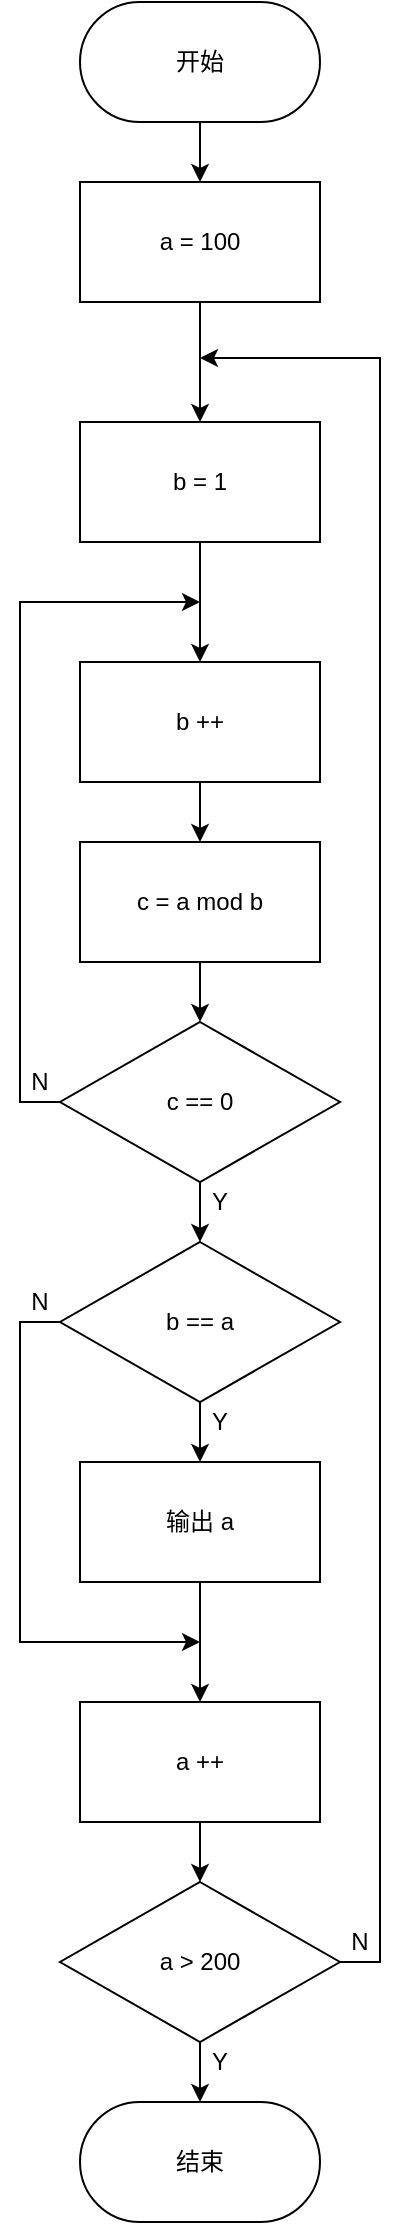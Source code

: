 <mxfile version="13.7.9" type="device"><diagram id="6HR9aiaKQnhqaDYx4wBJ" name="Page-1"><mxGraphModel dx="1038" dy="499" grid="1" gridSize="10" guides="1" tooltips="1" connect="1" arrows="1" fold="1" page="1" pageScale="1" pageWidth="827" pageHeight="1169" math="0" shadow="0"><root><mxCell id="0"/><mxCell id="1" parent="0"/><mxCell id="YvQmvWjh8mjgw7uLYK1C-9" style="edgeStyle=orthogonalEdgeStyle;rounded=0;orthogonalLoop=1;jettySize=auto;html=1;exitX=0.5;exitY=1;exitDx=0;exitDy=0;entryX=0.5;entryY=0;entryDx=0;entryDy=0;" edge="1" parent="1" source="YvQmvWjh8mjgw7uLYK1C-1" target="YvQmvWjh8mjgw7uLYK1C-3"><mxGeometry relative="1" as="geometry"/></mxCell><mxCell id="YvQmvWjh8mjgw7uLYK1C-1" value="开始" style="rounded=1;whiteSpace=wrap;html=1;arcSize=50;" vertex="1" parent="1"><mxGeometry x="420" y="70" width="120" height="60" as="geometry"/></mxCell><mxCell id="YvQmvWjh8mjgw7uLYK1C-34" style="edgeStyle=orthogonalEdgeStyle;rounded=0;orthogonalLoop=1;jettySize=auto;html=1;exitX=0.5;exitY=1;exitDx=0;exitDy=0;" edge="1" parent="1" source="YvQmvWjh8mjgw7uLYK1C-3" target="YvQmvWjh8mjgw7uLYK1C-19"><mxGeometry relative="1" as="geometry"/></mxCell><mxCell id="YvQmvWjh8mjgw7uLYK1C-3" value="a = 100" style="rounded=0;whiteSpace=wrap;html=1;" vertex="1" parent="1"><mxGeometry x="420" y="160" width="120" height="60" as="geometry"/></mxCell><mxCell id="YvQmvWjh8mjgw7uLYK1C-43" style="edgeStyle=orthogonalEdgeStyle;rounded=0;orthogonalLoop=1;jettySize=auto;html=1;exitX=0.5;exitY=1;exitDx=0;exitDy=0;entryX=0.5;entryY=0;entryDx=0;entryDy=0;" edge="1" parent="1" source="YvQmvWjh8mjgw7uLYK1C-19" target="YvQmvWjh8mjgw7uLYK1C-35"><mxGeometry relative="1" as="geometry"/></mxCell><mxCell id="YvQmvWjh8mjgw7uLYK1C-19" value="b = 1" style="rounded=0;whiteSpace=wrap;html=1;" vertex="1" parent="1"><mxGeometry x="420" y="280" width="120" height="60" as="geometry"/></mxCell><mxCell id="YvQmvWjh8mjgw7uLYK1C-27" style="edgeStyle=orthogonalEdgeStyle;rounded=0;orthogonalLoop=1;jettySize=auto;html=1;exitX=0.5;exitY=1;exitDx=0;exitDy=0;entryX=0.5;entryY=0;entryDx=0;entryDy=0;" edge="1" parent="1" source="YvQmvWjh8mjgw7uLYK1C-20" target="YvQmvWjh8mjgw7uLYK1C-21"><mxGeometry relative="1" as="geometry"/></mxCell><mxCell id="YvQmvWjh8mjgw7uLYK1C-20" value="c = a mod b" style="rounded=0;whiteSpace=wrap;html=1;" vertex="1" parent="1"><mxGeometry x="420" y="490" width="120" height="60" as="geometry"/></mxCell><mxCell id="YvQmvWjh8mjgw7uLYK1C-29" style="edgeStyle=orthogonalEdgeStyle;rounded=0;orthogonalLoop=1;jettySize=auto;html=1;exitX=0.5;exitY=1;exitDx=0;exitDy=0;entryX=0.5;entryY=0;entryDx=0;entryDy=0;" edge="1" parent="1" source="YvQmvWjh8mjgw7uLYK1C-21" target="YvQmvWjh8mjgw7uLYK1C-28"><mxGeometry relative="1" as="geometry"/></mxCell><mxCell id="YvQmvWjh8mjgw7uLYK1C-36" style="edgeStyle=orthogonalEdgeStyle;rounded=0;orthogonalLoop=1;jettySize=auto;html=1;exitX=0;exitY=0.5;exitDx=0;exitDy=0;" edge="1" parent="1" source="YvQmvWjh8mjgw7uLYK1C-21"><mxGeometry relative="1" as="geometry"><mxPoint x="480" y="370" as="targetPoint"/><Array as="points"><mxPoint x="390" y="620"/><mxPoint x="390" y="370"/></Array></mxGeometry></mxCell><mxCell id="YvQmvWjh8mjgw7uLYK1C-21" value="c == 0" style="rhombus;whiteSpace=wrap;html=1;" vertex="1" parent="1"><mxGeometry x="410" y="580" width="140" height="80" as="geometry"/></mxCell><mxCell id="YvQmvWjh8mjgw7uLYK1C-26" value="Y" style="text;html=1;strokeColor=none;fillColor=none;align=center;verticalAlign=middle;whiteSpace=wrap;rounded=0;" vertex="1" parent="1"><mxGeometry x="470" y="660" width="40" height="20" as="geometry"/></mxCell><mxCell id="YvQmvWjh8mjgw7uLYK1C-30" style="edgeStyle=orthogonalEdgeStyle;rounded=0;orthogonalLoop=1;jettySize=auto;html=1;exitX=0;exitY=0.5;exitDx=0;exitDy=0;" edge="1" parent="1" source="YvQmvWjh8mjgw7uLYK1C-28"><mxGeometry relative="1" as="geometry"><mxPoint x="480" y="890" as="targetPoint"/><Array as="points"><mxPoint x="390" y="730"/><mxPoint x="390" y="890"/><mxPoint x="480" y="890"/></Array></mxGeometry></mxCell><mxCell id="YvQmvWjh8mjgw7uLYK1C-40" style="edgeStyle=orthogonalEdgeStyle;rounded=0;orthogonalLoop=1;jettySize=auto;html=1;exitX=0.5;exitY=1;exitDx=0;exitDy=0;entryX=0.5;entryY=0;entryDx=0;entryDy=0;" edge="1" parent="1" source="YvQmvWjh8mjgw7uLYK1C-28" target="YvQmvWjh8mjgw7uLYK1C-39"><mxGeometry relative="1" as="geometry"/></mxCell><mxCell id="YvQmvWjh8mjgw7uLYK1C-28" value="b == a" style="rhombus;whiteSpace=wrap;html=1;" vertex="1" parent="1"><mxGeometry x="410" y="690" width="140" height="80" as="geometry"/></mxCell><mxCell id="YvQmvWjh8mjgw7uLYK1C-32" value="N" style="text;html=1;strokeColor=none;fillColor=none;align=center;verticalAlign=middle;whiteSpace=wrap;rounded=0;" vertex="1" parent="1"><mxGeometry x="380" y="710" width="40" height="20" as="geometry"/></mxCell><mxCell id="YvQmvWjh8mjgw7uLYK1C-42" style="edgeStyle=orthogonalEdgeStyle;rounded=0;orthogonalLoop=1;jettySize=auto;html=1;exitX=0.5;exitY=1;exitDx=0;exitDy=0;entryX=0.5;entryY=0;entryDx=0;entryDy=0;" edge="1" parent="1" source="YvQmvWjh8mjgw7uLYK1C-35" target="YvQmvWjh8mjgw7uLYK1C-20"><mxGeometry relative="1" as="geometry"/></mxCell><mxCell id="YvQmvWjh8mjgw7uLYK1C-35" value="b ++" style="rounded=0;whiteSpace=wrap;html=1;" vertex="1" parent="1"><mxGeometry x="420" y="400" width="120" height="60" as="geometry"/></mxCell><mxCell id="YvQmvWjh8mjgw7uLYK1C-38" value="N" style="text;html=1;strokeColor=none;fillColor=none;align=center;verticalAlign=middle;whiteSpace=wrap;rounded=0;" vertex="1" parent="1"><mxGeometry x="380" y="600" width="40" height="20" as="geometry"/></mxCell><mxCell id="YvQmvWjh8mjgw7uLYK1C-45" style="edgeStyle=orthogonalEdgeStyle;rounded=0;orthogonalLoop=1;jettySize=auto;html=1;exitX=0.5;exitY=1;exitDx=0;exitDy=0;entryX=0.5;entryY=0;entryDx=0;entryDy=0;" edge="1" parent="1" source="YvQmvWjh8mjgw7uLYK1C-39" target="YvQmvWjh8mjgw7uLYK1C-44"><mxGeometry relative="1" as="geometry"/></mxCell><mxCell id="YvQmvWjh8mjgw7uLYK1C-39" value="输出 a" style="rounded=0;whiteSpace=wrap;html=1;" vertex="1" parent="1"><mxGeometry x="420" y="800" width="120" height="60" as="geometry"/></mxCell><mxCell id="YvQmvWjh8mjgw7uLYK1C-41" value="Y" style="text;html=1;strokeColor=none;fillColor=none;align=center;verticalAlign=middle;whiteSpace=wrap;rounded=0;" vertex="1" parent="1"><mxGeometry x="470" y="770" width="40" height="20" as="geometry"/></mxCell><mxCell id="YvQmvWjh8mjgw7uLYK1C-47" style="edgeStyle=orthogonalEdgeStyle;rounded=0;orthogonalLoop=1;jettySize=auto;html=1;exitX=0.5;exitY=1;exitDx=0;exitDy=0;entryX=0.5;entryY=0;entryDx=0;entryDy=0;" edge="1" parent="1" source="YvQmvWjh8mjgw7uLYK1C-44" target="YvQmvWjh8mjgw7uLYK1C-46"><mxGeometry relative="1" as="geometry"/></mxCell><mxCell id="YvQmvWjh8mjgw7uLYK1C-44" value="a ++" style="rounded=0;whiteSpace=wrap;html=1;" vertex="1" parent="1"><mxGeometry x="420" y="920" width="120" height="60" as="geometry"/></mxCell><mxCell id="YvQmvWjh8mjgw7uLYK1C-48" style="edgeStyle=orthogonalEdgeStyle;rounded=0;orthogonalLoop=1;jettySize=auto;html=1;exitX=1;exitY=0.5;exitDx=0;exitDy=0;" edge="1" parent="1" source="YvQmvWjh8mjgw7uLYK1C-46"><mxGeometry relative="1" as="geometry"><mxPoint x="480" y="248" as="targetPoint"/><Array as="points"><mxPoint x="570" y="1050"/><mxPoint x="570" y="248"/></Array></mxGeometry></mxCell><mxCell id="YvQmvWjh8mjgw7uLYK1C-50" style="edgeStyle=orthogonalEdgeStyle;rounded=0;orthogonalLoop=1;jettySize=auto;html=1;exitX=0.5;exitY=1;exitDx=0;exitDy=0;entryX=0.5;entryY=0;entryDx=0;entryDy=0;" edge="1" parent="1" source="YvQmvWjh8mjgw7uLYK1C-46" target="YvQmvWjh8mjgw7uLYK1C-49"><mxGeometry relative="1" as="geometry"/></mxCell><mxCell id="YvQmvWjh8mjgw7uLYK1C-46" value="a &amp;gt; 200" style="rhombus;whiteSpace=wrap;html=1;" vertex="1" parent="1"><mxGeometry x="410" y="1010" width="140" height="80" as="geometry"/></mxCell><mxCell id="YvQmvWjh8mjgw7uLYK1C-49" value="结束" style="rounded=1;whiteSpace=wrap;html=1;arcSize=50;" vertex="1" parent="1"><mxGeometry x="420" y="1120" width="120" height="60" as="geometry"/></mxCell><mxCell id="YvQmvWjh8mjgw7uLYK1C-51" value="Y" style="text;html=1;strokeColor=none;fillColor=none;align=center;verticalAlign=middle;whiteSpace=wrap;rounded=0;" vertex="1" parent="1"><mxGeometry x="470" y="1090" width="40" height="20" as="geometry"/></mxCell><mxCell id="YvQmvWjh8mjgw7uLYK1C-52" value="N" style="text;html=1;strokeColor=none;fillColor=none;align=center;verticalAlign=middle;whiteSpace=wrap;rounded=0;" vertex="1" parent="1"><mxGeometry x="540" y="1030" width="40" height="20" as="geometry"/></mxCell></root></mxGraphModel></diagram></mxfile>